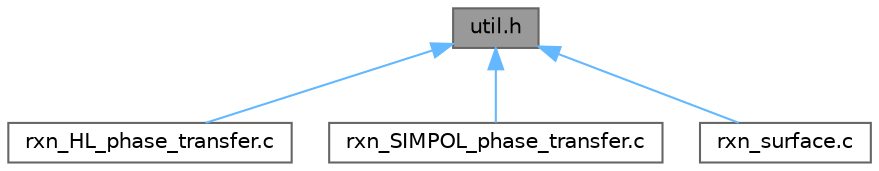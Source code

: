 digraph "util.h"
{
 // LATEX_PDF_SIZE
  bgcolor="transparent";
  edge [fontname=Helvetica,fontsize=10,labelfontname=Helvetica,labelfontsize=10];
  node [fontname=Helvetica,fontsize=10,shape=box,height=0.2,width=0.4];
  Node1 [label="util.h",height=0.2,width=0.4,color="gray40", fillcolor="grey60", style="filled", fontcolor="black",tooltip="Utility functions and commonly used science property calculators."];
  Node1 -> Node2 [dir="back",color="steelblue1",style="solid"];
  Node2 [label="rxn_HL_phase_transfer.c",height=0.2,width=0.4,color="grey40", fillcolor="white", style="filled",URL="$rxn___h_l__phase__transfer_8c.html",tooltip="Phase Transfer reaction solver functions."];
  Node1 -> Node3 [dir="back",color="steelblue1",style="solid"];
  Node3 [label="rxn_SIMPOL_phase_transfer.c",height=0.2,width=0.4,color="grey40", fillcolor="white", style="filled",URL="$rxn___s_i_m_p_o_l__phase__transfer_8c.html",tooltip="Phase Transfer reaction solver functions."];
  Node1 -> Node4 [dir="back",color="steelblue1",style="solid"];
  Node4 [label="rxn_surface.c",height=0.2,width=0.4,color="grey40", fillcolor="white", style="filled",URL="$rxn__surface_8c.html",tooltip="Surface reaction solver functions."];
}
